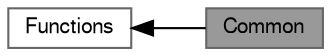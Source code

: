 digraph "Common"
{
 // LATEX_PDF_SIZE
  bgcolor="transparent";
  edge [fontname=FreeSans,fontsize=10,labelfontname=FreeSans,labelfontsize=10];
  node [fontname=FreeSans,fontsize=10,shape=box,height=0.2,width=0.4];
  rankdir=LR;
  Node1 [label="Common",height=0.2,width=0.4,color="gray40", fillcolor="grey60", style="filled", fontcolor="black",tooltip=" "];
  Node2 [label="Functions",height=0.2,width=0.4,color="grey40", fillcolor="white", style="filled",URL="$group___o_t_a_f_u_n_c_t_i_o_n_s.html",tooltip="Lists the full set of available APIs to manage OTA updates and Host File Downloads."];
  Node2->Node1 [shape=plaintext, dir="back", style="solid"];
}
